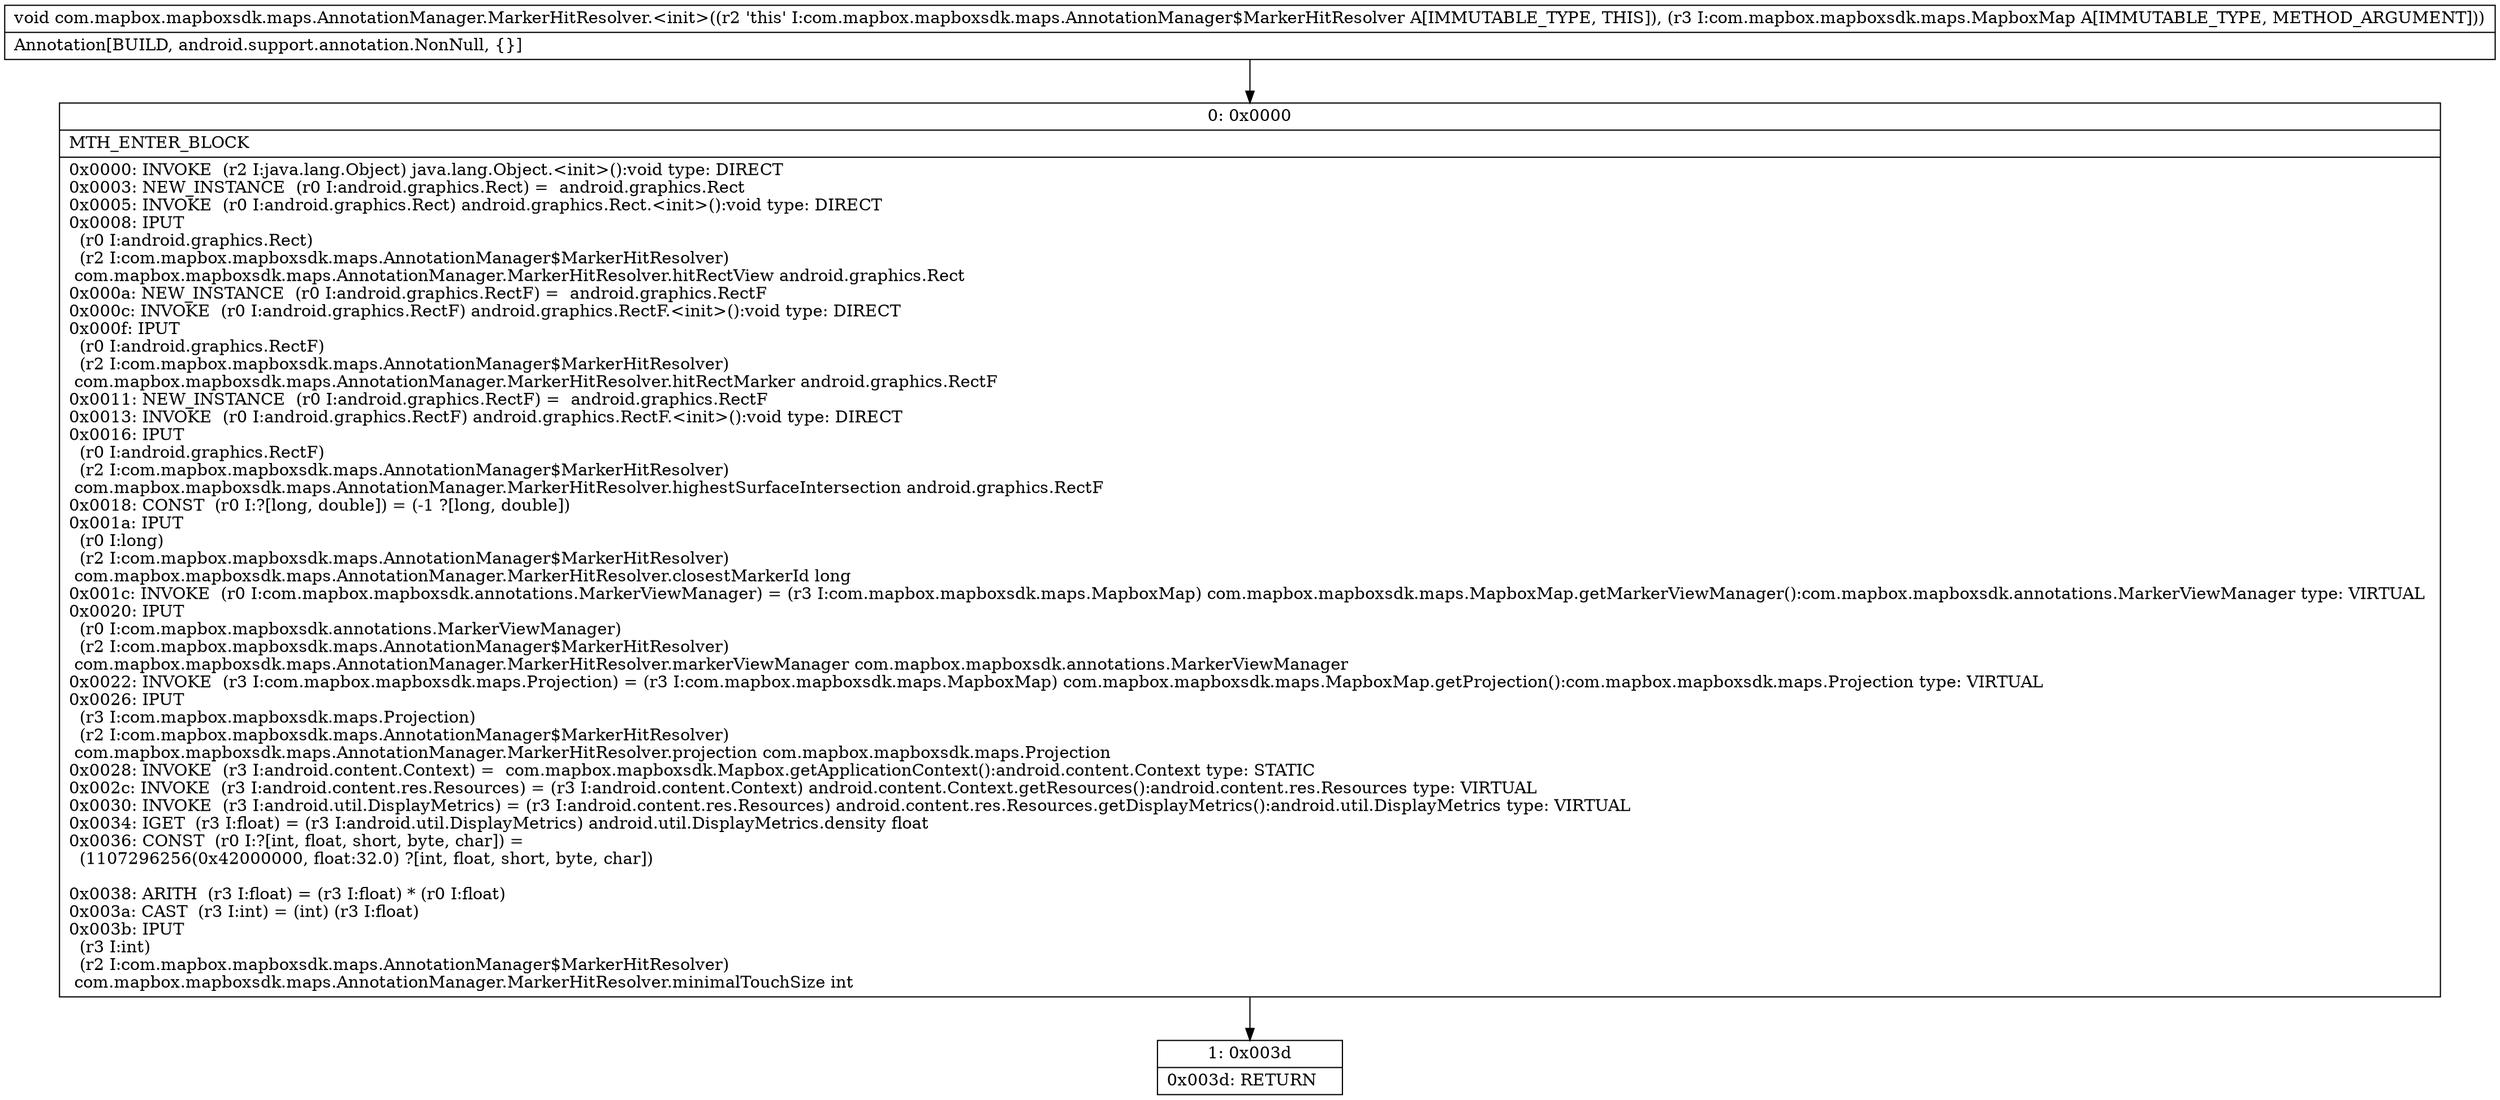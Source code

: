 digraph "CFG forcom.mapbox.mapboxsdk.maps.AnnotationManager.MarkerHitResolver.\<init\>(Lcom\/mapbox\/mapboxsdk\/maps\/MapboxMap;)V" {
Node_0 [shape=record,label="{0\:\ 0x0000|MTH_ENTER_BLOCK\l|0x0000: INVOKE  (r2 I:java.lang.Object) java.lang.Object.\<init\>():void type: DIRECT \l0x0003: NEW_INSTANCE  (r0 I:android.graphics.Rect) =  android.graphics.Rect \l0x0005: INVOKE  (r0 I:android.graphics.Rect) android.graphics.Rect.\<init\>():void type: DIRECT \l0x0008: IPUT  \l  (r0 I:android.graphics.Rect)\l  (r2 I:com.mapbox.mapboxsdk.maps.AnnotationManager$MarkerHitResolver)\l com.mapbox.mapboxsdk.maps.AnnotationManager.MarkerHitResolver.hitRectView android.graphics.Rect \l0x000a: NEW_INSTANCE  (r0 I:android.graphics.RectF) =  android.graphics.RectF \l0x000c: INVOKE  (r0 I:android.graphics.RectF) android.graphics.RectF.\<init\>():void type: DIRECT \l0x000f: IPUT  \l  (r0 I:android.graphics.RectF)\l  (r2 I:com.mapbox.mapboxsdk.maps.AnnotationManager$MarkerHitResolver)\l com.mapbox.mapboxsdk.maps.AnnotationManager.MarkerHitResolver.hitRectMarker android.graphics.RectF \l0x0011: NEW_INSTANCE  (r0 I:android.graphics.RectF) =  android.graphics.RectF \l0x0013: INVOKE  (r0 I:android.graphics.RectF) android.graphics.RectF.\<init\>():void type: DIRECT \l0x0016: IPUT  \l  (r0 I:android.graphics.RectF)\l  (r2 I:com.mapbox.mapboxsdk.maps.AnnotationManager$MarkerHitResolver)\l com.mapbox.mapboxsdk.maps.AnnotationManager.MarkerHitResolver.highestSurfaceIntersection android.graphics.RectF \l0x0018: CONST  (r0 I:?[long, double]) = (\-1 ?[long, double]) \l0x001a: IPUT  \l  (r0 I:long)\l  (r2 I:com.mapbox.mapboxsdk.maps.AnnotationManager$MarkerHitResolver)\l com.mapbox.mapboxsdk.maps.AnnotationManager.MarkerHitResolver.closestMarkerId long \l0x001c: INVOKE  (r0 I:com.mapbox.mapboxsdk.annotations.MarkerViewManager) = (r3 I:com.mapbox.mapboxsdk.maps.MapboxMap) com.mapbox.mapboxsdk.maps.MapboxMap.getMarkerViewManager():com.mapbox.mapboxsdk.annotations.MarkerViewManager type: VIRTUAL \l0x0020: IPUT  \l  (r0 I:com.mapbox.mapboxsdk.annotations.MarkerViewManager)\l  (r2 I:com.mapbox.mapboxsdk.maps.AnnotationManager$MarkerHitResolver)\l com.mapbox.mapboxsdk.maps.AnnotationManager.MarkerHitResolver.markerViewManager com.mapbox.mapboxsdk.annotations.MarkerViewManager \l0x0022: INVOKE  (r3 I:com.mapbox.mapboxsdk.maps.Projection) = (r3 I:com.mapbox.mapboxsdk.maps.MapboxMap) com.mapbox.mapboxsdk.maps.MapboxMap.getProjection():com.mapbox.mapboxsdk.maps.Projection type: VIRTUAL \l0x0026: IPUT  \l  (r3 I:com.mapbox.mapboxsdk.maps.Projection)\l  (r2 I:com.mapbox.mapboxsdk.maps.AnnotationManager$MarkerHitResolver)\l com.mapbox.mapboxsdk.maps.AnnotationManager.MarkerHitResolver.projection com.mapbox.mapboxsdk.maps.Projection \l0x0028: INVOKE  (r3 I:android.content.Context) =  com.mapbox.mapboxsdk.Mapbox.getApplicationContext():android.content.Context type: STATIC \l0x002c: INVOKE  (r3 I:android.content.res.Resources) = (r3 I:android.content.Context) android.content.Context.getResources():android.content.res.Resources type: VIRTUAL \l0x0030: INVOKE  (r3 I:android.util.DisplayMetrics) = (r3 I:android.content.res.Resources) android.content.res.Resources.getDisplayMetrics():android.util.DisplayMetrics type: VIRTUAL \l0x0034: IGET  (r3 I:float) = (r3 I:android.util.DisplayMetrics) android.util.DisplayMetrics.density float \l0x0036: CONST  (r0 I:?[int, float, short, byte, char]) = \l  (1107296256(0x42000000, float:32.0) ?[int, float, short, byte, char])\l \l0x0038: ARITH  (r3 I:float) = (r3 I:float) * (r0 I:float) \l0x003a: CAST  (r3 I:int) = (int) (r3 I:float) \l0x003b: IPUT  \l  (r3 I:int)\l  (r2 I:com.mapbox.mapboxsdk.maps.AnnotationManager$MarkerHitResolver)\l com.mapbox.mapboxsdk.maps.AnnotationManager.MarkerHitResolver.minimalTouchSize int \l}"];
Node_1 [shape=record,label="{1\:\ 0x003d|0x003d: RETURN   \l}"];
MethodNode[shape=record,label="{void com.mapbox.mapboxsdk.maps.AnnotationManager.MarkerHitResolver.\<init\>((r2 'this' I:com.mapbox.mapboxsdk.maps.AnnotationManager$MarkerHitResolver A[IMMUTABLE_TYPE, THIS]), (r3 I:com.mapbox.mapboxsdk.maps.MapboxMap A[IMMUTABLE_TYPE, METHOD_ARGUMENT]))  | Annotation[BUILD, android.support.annotation.NonNull, \{\}]\l}"];
MethodNode -> Node_0;
Node_0 -> Node_1;
}

